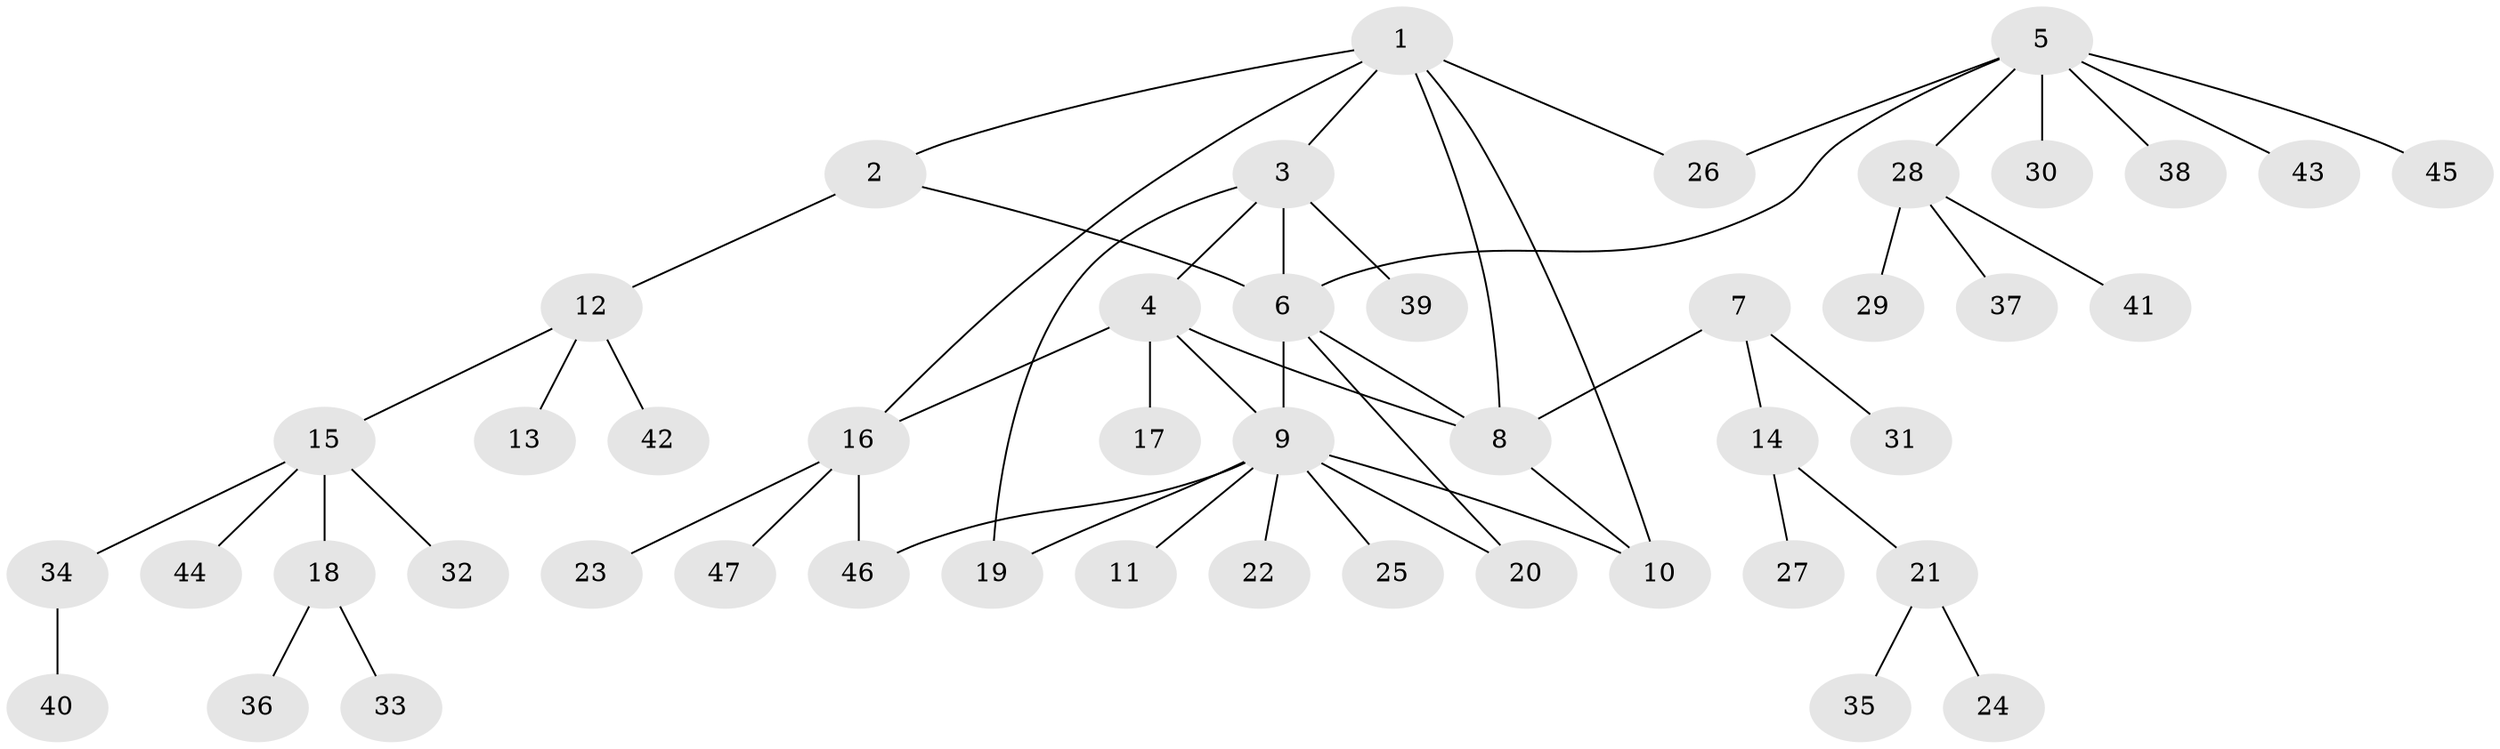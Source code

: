 // Generated by graph-tools (version 1.1) at 2025/26/03/09/25 03:26:40]
// undirected, 47 vertices, 57 edges
graph export_dot {
graph [start="1"]
  node [color=gray90,style=filled];
  1;
  2;
  3;
  4;
  5;
  6;
  7;
  8;
  9;
  10;
  11;
  12;
  13;
  14;
  15;
  16;
  17;
  18;
  19;
  20;
  21;
  22;
  23;
  24;
  25;
  26;
  27;
  28;
  29;
  30;
  31;
  32;
  33;
  34;
  35;
  36;
  37;
  38;
  39;
  40;
  41;
  42;
  43;
  44;
  45;
  46;
  47;
  1 -- 2;
  1 -- 3;
  1 -- 8;
  1 -- 10;
  1 -- 16;
  1 -- 26;
  2 -- 6;
  2 -- 12;
  3 -- 4;
  3 -- 6;
  3 -- 19;
  3 -- 39;
  4 -- 8;
  4 -- 9;
  4 -- 16;
  4 -- 17;
  5 -- 6;
  5 -- 26;
  5 -- 28;
  5 -- 30;
  5 -- 38;
  5 -- 43;
  5 -- 45;
  6 -- 8;
  6 -- 9;
  6 -- 20;
  7 -- 8;
  7 -- 14;
  7 -- 31;
  8 -- 10;
  9 -- 10;
  9 -- 11;
  9 -- 19;
  9 -- 20;
  9 -- 22;
  9 -- 25;
  9 -- 46;
  12 -- 13;
  12 -- 15;
  12 -- 42;
  14 -- 21;
  14 -- 27;
  15 -- 18;
  15 -- 32;
  15 -- 34;
  15 -- 44;
  16 -- 23;
  16 -- 46;
  16 -- 47;
  18 -- 33;
  18 -- 36;
  21 -- 24;
  21 -- 35;
  28 -- 29;
  28 -- 37;
  28 -- 41;
  34 -- 40;
}
